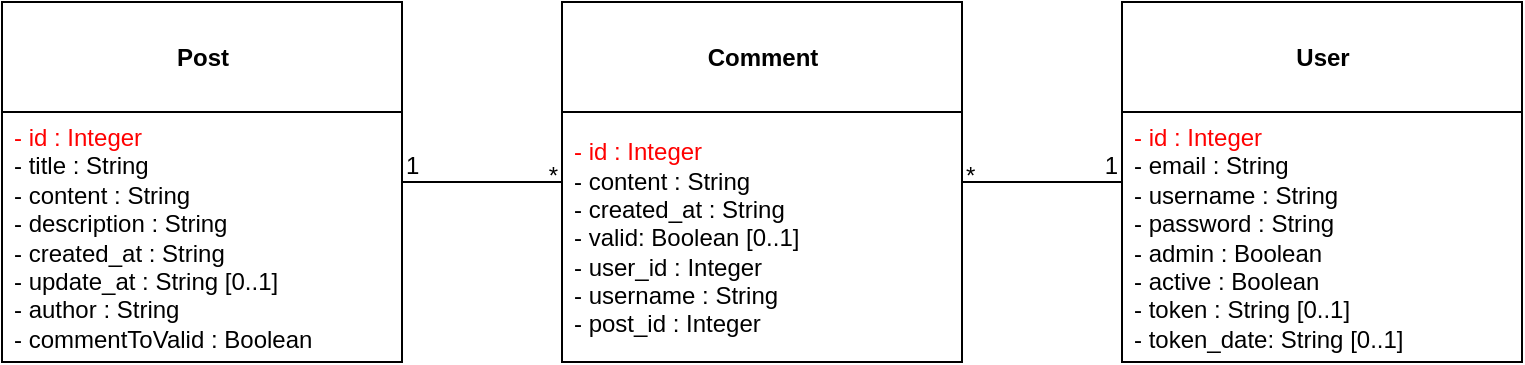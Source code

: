 <mxfile version="14.9.6" type="device"><diagram id="C5RBs43oDa-KdzZeNtuy" name="Page-1"><mxGraphModel dx="3347" dy="1620" grid="1" gridSize="10" guides="1" tooltips="1" connect="1" arrows="1" fold="1" page="1" pageScale="1" pageWidth="1169" pageHeight="827" math="0" shadow="0"><root><mxCell id="WIyWlLk6GJQsqaUBKTNV-0"/><mxCell id="WIyWlLk6GJQsqaUBKTNV-1" parent="WIyWlLk6GJQsqaUBKTNV-0"/><mxCell id="QOVCSST2ybFGt2tKOOLF-61" value="" style="endArrow=none;html=1;rounded=0;align=center;verticalAlign=top;endFill=0;labelBackgroundColor=none;strokeWidth=1;" parent="WIyWlLk6GJQsqaUBKTNV-1" source="1hcapJxdMFfx4awQheSc-12" target="1hcapJxdMFfx4awQheSc-20" edge="1"><mxGeometry x="0.091" y="-60" relative="1" as="geometry"><mxPoint x="-870" y="-120" as="sourcePoint"/><mxPoint x="-830" y="-120" as="targetPoint"/><mxPoint y="1" as="offset"/></mxGeometry></mxCell><mxCell id="QOVCSST2ybFGt2tKOOLF-62" value="1" style="resizable=0;html=1;align=left;verticalAlign=bottom;labelBackgroundColor=none;" parent="QOVCSST2ybFGt2tKOOLF-61" connectable="0" vertex="1"><mxGeometry x="-1" relative="1" as="geometry"><mxPoint as="offset"/></mxGeometry></mxCell><mxCell id="QOVCSST2ybFGt2tKOOLF-63" value="*" style="resizable=0;html=1;align=right;verticalAlign=bottom;labelBackgroundColor=none;" parent="QOVCSST2ybFGt2tKOOLF-61" connectable="0" vertex="1"><mxGeometry x="1" relative="1" as="geometry"><mxPoint x="-2" y="5" as="offset"/></mxGeometry></mxCell><mxCell id="1hcapJxdMFfx4awQheSc-1" value="" style="endArrow=none;html=1;rounded=0;align=center;verticalAlign=top;endFill=0;labelBackgroundColor=none;strokeWidth=1;" parent="WIyWlLk6GJQsqaUBKTNV-1" source="1hcapJxdMFfx4awQheSc-20" target="1hcapJxdMFfx4awQheSc-26" edge="1"><mxGeometry x="0.091" y="-60" relative="1" as="geometry"><mxPoint x="-540" y="-100" as="sourcePoint"/><mxPoint x="-460" y="-100" as="targetPoint"/><mxPoint y="1" as="offset"/></mxGeometry></mxCell><mxCell id="1hcapJxdMFfx4awQheSc-2" value="*" style="resizable=0;html=1;align=left;verticalAlign=bottom;labelBackgroundColor=none;" parent="1hcapJxdMFfx4awQheSc-1" connectable="0" vertex="1"><mxGeometry x="-1" relative="1" as="geometry"><mxPoint y="5" as="offset"/></mxGeometry></mxCell><mxCell id="1hcapJxdMFfx4awQheSc-3" value="1" style="resizable=0;html=1;align=right;verticalAlign=bottom;labelBackgroundColor=none;" parent="1hcapJxdMFfx4awQheSc-1" connectable="0" vertex="1"><mxGeometry x="1" relative="1" as="geometry"><mxPoint x="-2" as="offset"/></mxGeometry></mxCell><mxCell id="1hcapJxdMFfx4awQheSc-12" value="&lt;br&gt;&lt;b&gt;Post&lt;/b&gt;&lt;br&gt;" style="swimlane;fontStyle=0;align=center;verticalAlign=top;childLayout=stackLayout;horizontal=1;startSize=55;horizontalStack=0;resizeParent=1;resizeParentMax=0;resizeLast=0;collapsible=0;marginBottom=0;html=1;" parent="WIyWlLk6GJQsqaUBKTNV-1" vertex="1"><mxGeometry x="-1120" y="50" width="200" height="180" as="geometry"/></mxCell><mxCell id="1hcapJxdMFfx4awQheSc-14" value="&lt;font color=&quot;#ff0000&quot;&gt;- id : Integer&lt;/font&gt;&lt;br&gt;- title : String&lt;br&gt;- content : String&lt;br&gt;- description : String&lt;br&gt;- created_at : String&lt;br&gt;- update_at : String [0..1]&lt;br&gt;- author : String&lt;br&gt;- commentToValid : Boolean" style="text;html=1;strokeColor=none;fillColor=none;align=left;verticalAlign=middle;spacingLeft=4;spacingRight=4;overflow=hidden;rotatable=0;points=[[0,0.5],[1,0.5]];portConstraint=eastwest;" parent="1hcapJxdMFfx4awQheSc-12" vertex="1"><mxGeometry y="55" width="200" height="125" as="geometry"/></mxCell><mxCell id="1hcapJxdMFfx4awQheSc-20" value="&lt;span style=&quot;font-weight: 700&quot;&gt;&lt;br&gt;Comment&lt;/span&gt;" style="swimlane;fontStyle=0;align=center;verticalAlign=top;childLayout=stackLayout;horizontal=1;startSize=55;horizontalStack=0;resizeParent=1;resizeParentMax=0;resizeLast=0;collapsible=0;marginBottom=0;html=1;" parent="WIyWlLk6GJQsqaUBKTNV-1" vertex="1"><mxGeometry x="-840" y="50" width="200" height="180" as="geometry"/></mxCell><mxCell id="1hcapJxdMFfx4awQheSc-22" value="&lt;font color=&quot;#ff0000&quot;&gt;- id : Integer&lt;/font&gt;&lt;br&gt;- content : String&lt;br&gt;- created_at : String&lt;br&gt;- valid: Boolean [0..1]&lt;br&gt;- user_id : Integer&lt;br&gt;- username : String&lt;br&gt;- post_id : Integer" style="text;html=1;strokeColor=none;fillColor=none;align=left;verticalAlign=middle;spacingLeft=4;spacingRight=4;overflow=hidden;rotatable=0;points=[[0,0.5],[1,0.5]];portConstraint=eastwest;" parent="1hcapJxdMFfx4awQheSc-20" vertex="1"><mxGeometry y="55" width="200" height="125" as="geometry"/></mxCell><mxCell id="1hcapJxdMFfx4awQheSc-26" value="&lt;br&gt;&lt;b&gt;User&lt;/b&gt;" style="swimlane;fontStyle=0;align=center;verticalAlign=top;childLayout=stackLayout;horizontal=1;startSize=55;horizontalStack=0;resizeParent=1;resizeParentMax=0;resizeLast=0;collapsible=0;marginBottom=0;html=1;" parent="WIyWlLk6GJQsqaUBKTNV-1" vertex="1"><mxGeometry x="-560" y="50" width="200" height="180" as="geometry"/></mxCell><mxCell id="1hcapJxdMFfx4awQheSc-28" value="&lt;font color=&quot;#ff0000&quot;&gt;- id : Integer&lt;/font&gt;&lt;br&gt;- email : String&lt;br&gt;- username : String&lt;br&gt;-&amp;nbsp;password : String&lt;br&gt;- admin : Boolean&lt;br&gt;- active : Boolean&lt;br&gt;- token : String [0..1]&lt;br&gt;- token_date: String [0..1]" style="text;html=1;strokeColor=none;fillColor=none;align=left;verticalAlign=middle;spacingLeft=4;spacingRight=4;overflow=hidden;rotatable=0;points=[[0,0.5],[1,0.5]];portConstraint=eastwest;" parent="1hcapJxdMFfx4awQheSc-26" vertex="1"><mxGeometry y="55" width="200" height="125" as="geometry"/></mxCell></root></mxGraphModel></diagram></mxfile>